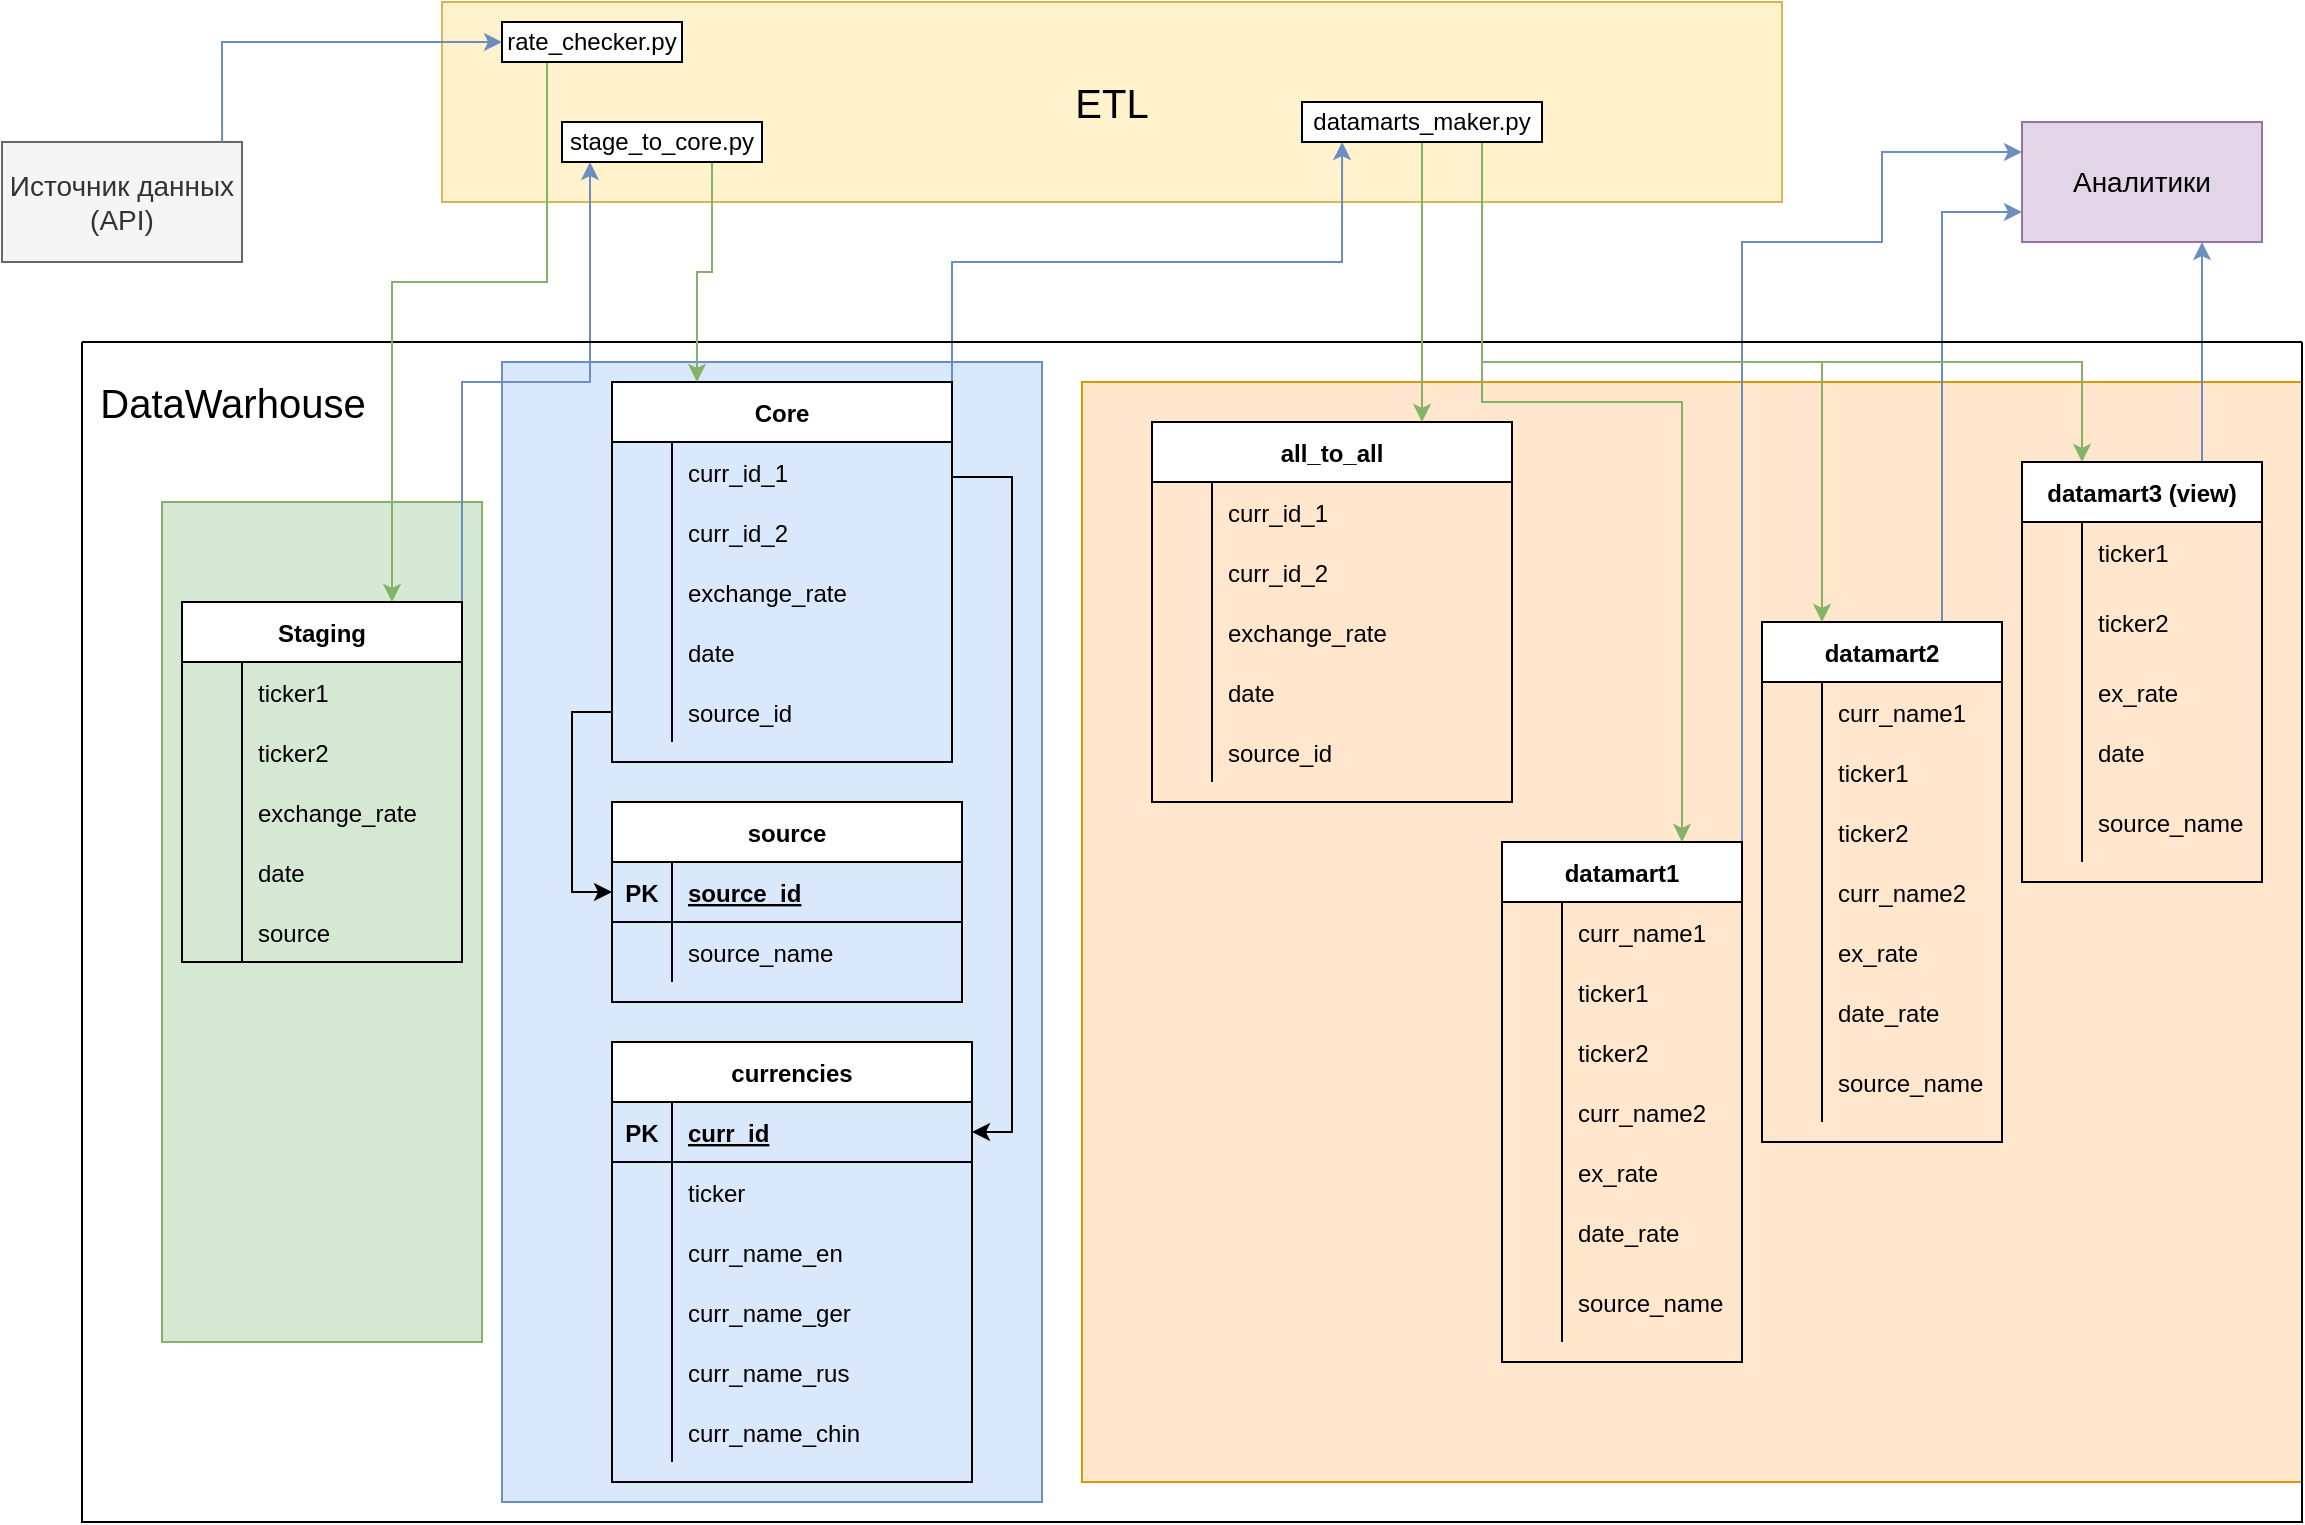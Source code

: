 <mxfile version="14.8.2" type="github">
  <diagram id="nCkO1fu6vcOP9XlbA8yM" name="Page-1">
    <mxGraphModel dx="1459" dy="833" grid="1" gridSize="10" guides="1" tooltips="1" connect="1" arrows="1" fold="1" page="1" pageScale="1" pageWidth="1169" pageHeight="827" background="#ffffff" math="0" shadow="0">
      <root>
        <mxCell id="0" />
        <mxCell id="1" parent="0" />
        <mxCell id="BZU4fYNqjMENKs2myZzt-219" value="" style="rounded=0;whiteSpace=wrap;html=1;strokeColor=#82b366;strokeWidth=1;fillColor=#d5e8d4;" vertex="1" parent="1">
          <mxGeometry x="90" y="300" width="160" height="420" as="geometry" />
        </mxCell>
        <mxCell id="BZU4fYNqjMENKs2myZzt-218" value="" style="rounded=0;whiteSpace=wrap;html=1;strokeColor=#6c8ebf;strokeWidth=1;fillColor=#dae8fc;" vertex="1" parent="1">
          <mxGeometry x="260" y="230" width="270" height="570" as="geometry" />
        </mxCell>
        <mxCell id="BZU4fYNqjMENKs2myZzt-217" value="" style="rounded=0;whiteSpace=wrap;html=1;strokeColor=#d79b00;strokeWidth=1;fillColor=#ffe6cc;" vertex="1" parent="1">
          <mxGeometry x="550" y="240" width="610" height="550" as="geometry" />
        </mxCell>
        <mxCell id="BZU4fYNqjMENKs2myZzt-196" value="&lt;font style=&quot;font-size: 20px&quot;&gt;ETL&lt;/font&gt;" style="rounded=0;whiteSpace=wrap;html=1;fillColor=#fff2cc;strokeColor=#d6b656;" vertex="1" parent="1">
          <mxGeometry x="230" y="50" width="670" height="100" as="geometry" />
        </mxCell>
        <mxCell id="BZU4fYNqjMENKs2myZzt-205" style="edgeStyle=orthogonalEdgeStyle;rounded=0;orthogonalLoop=1;jettySize=auto;html=1;exitX=1;exitY=0;exitDx=0;exitDy=0;entryX=0.14;entryY=1;entryDx=0;entryDy=0;entryPerimeter=0;fillColor=#dae8fc;strokeColor=#6c8ebf;" edge="1" parent="1" source="BZU4fYNqjMENKs2myZzt-1" target="BZU4fYNqjMENKs2myZzt-204">
          <mxGeometry relative="1" as="geometry" />
        </mxCell>
        <mxCell id="BZU4fYNqjMENKs2myZzt-1" value="Staging" style="shape=table;startSize=30;container=1;collapsible=1;childLayout=tableLayout;fixedRows=1;rowLines=0;fontStyle=1;align=center;resizeLast=1;" vertex="1" parent="1">
          <mxGeometry x="100" y="350" width="140" height="180" as="geometry" />
        </mxCell>
        <mxCell id="BZU4fYNqjMENKs2myZzt-5" value="" style="shape=partialRectangle;collapsible=0;dropTarget=0;pointerEvents=0;fillColor=none;top=0;left=0;bottom=0;right=0;points=[[0,0.5],[1,0.5]];portConstraint=eastwest;" vertex="1" parent="BZU4fYNqjMENKs2myZzt-1">
          <mxGeometry y="30" width="140" height="30" as="geometry" />
        </mxCell>
        <mxCell id="BZU4fYNqjMENKs2myZzt-6" value="" style="shape=partialRectangle;connectable=0;fillColor=none;top=0;left=0;bottom=0;right=0;editable=1;overflow=hidden;" vertex="1" parent="BZU4fYNqjMENKs2myZzt-5">
          <mxGeometry width="30" height="30" as="geometry" />
        </mxCell>
        <mxCell id="BZU4fYNqjMENKs2myZzt-7" value="ticker1" style="shape=partialRectangle;connectable=0;fillColor=none;top=0;left=0;bottom=0;right=0;align=left;spacingLeft=6;overflow=hidden;" vertex="1" parent="BZU4fYNqjMENKs2myZzt-5">
          <mxGeometry x="30" width="110" height="30" as="geometry" />
        </mxCell>
        <mxCell id="BZU4fYNqjMENKs2myZzt-8" value="" style="shape=partialRectangle;collapsible=0;dropTarget=0;pointerEvents=0;fillColor=none;top=0;left=0;bottom=0;right=0;points=[[0,0.5],[1,0.5]];portConstraint=eastwest;" vertex="1" parent="BZU4fYNqjMENKs2myZzt-1">
          <mxGeometry y="60" width="140" height="30" as="geometry" />
        </mxCell>
        <mxCell id="BZU4fYNqjMENKs2myZzt-9" value="" style="shape=partialRectangle;connectable=0;fillColor=none;top=0;left=0;bottom=0;right=0;editable=1;overflow=hidden;" vertex="1" parent="BZU4fYNqjMENKs2myZzt-8">
          <mxGeometry width="30" height="30" as="geometry" />
        </mxCell>
        <mxCell id="BZU4fYNqjMENKs2myZzt-10" value="ticker2" style="shape=partialRectangle;connectable=0;fillColor=none;top=0;left=0;bottom=0;right=0;align=left;spacingLeft=6;overflow=hidden;" vertex="1" parent="BZU4fYNqjMENKs2myZzt-8">
          <mxGeometry x="30" width="110" height="30" as="geometry" />
        </mxCell>
        <mxCell id="BZU4fYNqjMENKs2myZzt-11" value="" style="shape=partialRectangle;collapsible=0;dropTarget=0;pointerEvents=0;fillColor=none;top=0;left=0;bottom=0;right=0;points=[[0,0.5],[1,0.5]];portConstraint=eastwest;" vertex="1" parent="BZU4fYNqjMENKs2myZzt-1">
          <mxGeometry y="90" width="140" height="30" as="geometry" />
        </mxCell>
        <mxCell id="BZU4fYNqjMENKs2myZzt-12" value="" style="shape=partialRectangle;connectable=0;fillColor=none;top=0;left=0;bottom=0;right=0;editable=1;overflow=hidden;" vertex="1" parent="BZU4fYNqjMENKs2myZzt-11">
          <mxGeometry width="30" height="30" as="geometry" />
        </mxCell>
        <mxCell id="BZU4fYNqjMENKs2myZzt-13" value="exchange_rate" style="shape=partialRectangle;connectable=0;fillColor=none;top=0;left=0;bottom=0;right=0;align=left;spacingLeft=6;overflow=hidden;" vertex="1" parent="BZU4fYNqjMENKs2myZzt-11">
          <mxGeometry x="30" width="110" height="30" as="geometry" />
        </mxCell>
        <mxCell id="BZU4fYNqjMENKs2myZzt-23" style="shape=partialRectangle;collapsible=0;dropTarget=0;pointerEvents=0;fillColor=none;top=0;left=0;bottom=0;right=0;points=[[0,0.5],[1,0.5]];portConstraint=eastwest;" vertex="1" parent="BZU4fYNqjMENKs2myZzt-1">
          <mxGeometry y="120" width="140" height="30" as="geometry" />
        </mxCell>
        <mxCell id="BZU4fYNqjMENKs2myZzt-24" style="shape=partialRectangle;connectable=0;fillColor=none;top=0;left=0;bottom=0;right=0;editable=1;overflow=hidden;" vertex="1" parent="BZU4fYNqjMENKs2myZzt-23">
          <mxGeometry width="30" height="30" as="geometry" />
        </mxCell>
        <mxCell id="BZU4fYNqjMENKs2myZzt-25" value="date" style="shape=partialRectangle;connectable=0;fillColor=none;top=0;left=0;bottom=0;right=0;align=left;spacingLeft=6;overflow=hidden;" vertex="1" parent="BZU4fYNqjMENKs2myZzt-23">
          <mxGeometry x="30" width="110" height="30" as="geometry" />
        </mxCell>
        <mxCell id="BZU4fYNqjMENKs2myZzt-26" style="shape=partialRectangle;collapsible=0;dropTarget=0;pointerEvents=0;fillColor=none;top=0;left=0;bottom=0;right=0;points=[[0,0.5],[1,0.5]];portConstraint=eastwest;" vertex="1" parent="BZU4fYNqjMENKs2myZzt-1">
          <mxGeometry y="150" width="140" height="30" as="geometry" />
        </mxCell>
        <mxCell id="BZU4fYNqjMENKs2myZzt-27" style="shape=partialRectangle;connectable=0;fillColor=none;top=0;left=0;bottom=0;right=0;editable=1;overflow=hidden;" vertex="1" parent="BZU4fYNqjMENKs2myZzt-26">
          <mxGeometry width="30" height="30" as="geometry" />
        </mxCell>
        <mxCell id="BZU4fYNqjMENKs2myZzt-28" value="source" style="shape=partialRectangle;connectable=0;fillColor=none;top=0;left=0;bottom=0;right=0;align=left;spacingLeft=6;overflow=hidden;" vertex="1" parent="BZU4fYNqjMENKs2myZzt-26">
          <mxGeometry x="30" width="110" height="30" as="geometry" />
        </mxCell>
        <mxCell id="BZU4fYNqjMENKs2myZzt-209" style="edgeStyle=orthogonalEdgeStyle;rounded=0;orthogonalLoop=1;jettySize=auto;html=1;exitX=1;exitY=0;exitDx=0;exitDy=0;entryX=0.167;entryY=1;entryDx=0;entryDy=0;entryPerimeter=0;fillColor=#dae8fc;strokeColor=#6c8ebf;" edge="1" parent="1" source="BZU4fYNqjMENKs2myZzt-29" target="BZU4fYNqjMENKs2myZzt-208">
          <mxGeometry relative="1" as="geometry" />
        </mxCell>
        <mxCell id="BZU4fYNqjMENKs2myZzt-29" value="Core" style="shape=table;startSize=30;container=1;collapsible=1;childLayout=tableLayout;fixedRows=1;rowLines=0;fontStyle=1;align=center;resizeLast=1;" vertex="1" parent="1">
          <mxGeometry x="315" y="240" width="170" height="190" as="geometry" />
        </mxCell>
        <mxCell id="BZU4fYNqjMENKs2myZzt-33" value="" style="shape=partialRectangle;collapsible=0;dropTarget=0;pointerEvents=0;fillColor=none;top=0;left=0;bottom=0;right=0;points=[[0,0.5],[1,0.5]];portConstraint=eastwest;" vertex="1" parent="BZU4fYNqjMENKs2myZzt-29">
          <mxGeometry y="30" width="170" height="30" as="geometry" />
        </mxCell>
        <mxCell id="BZU4fYNqjMENKs2myZzt-34" value="" style="shape=partialRectangle;connectable=0;fillColor=none;top=0;left=0;bottom=0;right=0;editable=1;overflow=hidden;" vertex="1" parent="BZU4fYNqjMENKs2myZzt-33">
          <mxGeometry width="30" height="30" as="geometry" />
        </mxCell>
        <mxCell id="BZU4fYNqjMENKs2myZzt-35" value="curr_id_1" style="shape=partialRectangle;connectable=0;fillColor=none;top=0;left=0;bottom=0;right=0;align=left;spacingLeft=6;overflow=hidden;" vertex="1" parent="BZU4fYNqjMENKs2myZzt-33">
          <mxGeometry x="30" width="140" height="30" as="geometry" />
        </mxCell>
        <mxCell id="BZU4fYNqjMENKs2myZzt-36" value="" style="shape=partialRectangle;collapsible=0;dropTarget=0;pointerEvents=0;fillColor=none;top=0;left=0;bottom=0;right=0;points=[[0,0.5],[1,0.5]];portConstraint=eastwest;" vertex="1" parent="BZU4fYNqjMENKs2myZzt-29">
          <mxGeometry y="60" width="170" height="30" as="geometry" />
        </mxCell>
        <mxCell id="BZU4fYNqjMENKs2myZzt-37" value="" style="shape=partialRectangle;connectable=0;fillColor=none;top=0;left=0;bottom=0;right=0;editable=1;overflow=hidden;" vertex="1" parent="BZU4fYNqjMENKs2myZzt-36">
          <mxGeometry width="30" height="30" as="geometry" />
        </mxCell>
        <mxCell id="BZU4fYNqjMENKs2myZzt-38" value="curr_id_2" style="shape=partialRectangle;connectable=0;fillColor=none;top=0;left=0;bottom=0;right=0;align=left;spacingLeft=6;overflow=hidden;" vertex="1" parent="BZU4fYNqjMENKs2myZzt-36">
          <mxGeometry x="30" width="140" height="30" as="geometry" />
        </mxCell>
        <mxCell id="BZU4fYNqjMENKs2myZzt-39" value="" style="shape=partialRectangle;collapsible=0;dropTarget=0;pointerEvents=0;fillColor=none;top=0;left=0;bottom=0;right=0;points=[[0,0.5],[1,0.5]];portConstraint=eastwest;" vertex="1" parent="BZU4fYNqjMENKs2myZzt-29">
          <mxGeometry y="90" width="170" height="30" as="geometry" />
        </mxCell>
        <mxCell id="BZU4fYNqjMENKs2myZzt-40" value="" style="shape=partialRectangle;connectable=0;fillColor=none;top=0;left=0;bottom=0;right=0;editable=1;overflow=hidden;" vertex="1" parent="BZU4fYNqjMENKs2myZzt-39">
          <mxGeometry width="30" height="30" as="geometry" />
        </mxCell>
        <mxCell id="BZU4fYNqjMENKs2myZzt-41" value="exchange_rate" style="shape=partialRectangle;connectable=0;fillColor=none;top=0;left=0;bottom=0;right=0;align=left;spacingLeft=6;overflow=hidden;" vertex="1" parent="BZU4fYNqjMENKs2myZzt-39">
          <mxGeometry x="30" width="140" height="30" as="geometry" />
        </mxCell>
        <mxCell id="BZU4fYNqjMENKs2myZzt-42" style="shape=partialRectangle;collapsible=0;dropTarget=0;pointerEvents=0;fillColor=none;top=0;left=0;bottom=0;right=0;points=[[0,0.5],[1,0.5]];portConstraint=eastwest;" vertex="1" parent="BZU4fYNqjMENKs2myZzt-29">
          <mxGeometry y="120" width="170" height="30" as="geometry" />
        </mxCell>
        <mxCell id="BZU4fYNqjMENKs2myZzt-43" value="" style="shape=partialRectangle;connectable=0;fillColor=none;top=0;left=0;bottom=0;right=0;editable=1;overflow=hidden;" vertex="1" parent="BZU4fYNqjMENKs2myZzt-42">
          <mxGeometry width="30" height="30" as="geometry" />
        </mxCell>
        <mxCell id="BZU4fYNqjMENKs2myZzt-44" value="date" style="shape=partialRectangle;connectable=0;fillColor=none;top=0;left=0;bottom=0;right=0;align=left;spacingLeft=6;overflow=hidden;" vertex="1" parent="BZU4fYNqjMENKs2myZzt-42">
          <mxGeometry x="30" width="140" height="30" as="geometry" />
        </mxCell>
        <mxCell id="BZU4fYNqjMENKs2myZzt-45" style="shape=partialRectangle;collapsible=0;dropTarget=0;pointerEvents=0;fillColor=none;top=0;left=0;bottom=0;right=0;points=[[0,0.5],[1,0.5]];portConstraint=eastwest;" vertex="1" parent="BZU4fYNqjMENKs2myZzt-29">
          <mxGeometry y="150" width="170" height="30" as="geometry" />
        </mxCell>
        <mxCell id="BZU4fYNqjMENKs2myZzt-46" style="shape=partialRectangle;connectable=0;fillColor=none;top=0;left=0;bottom=0;right=0;editable=1;overflow=hidden;" vertex="1" parent="BZU4fYNqjMENKs2myZzt-45">
          <mxGeometry width="30" height="30" as="geometry" />
        </mxCell>
        <mxCell id="BZU4fYNqjMENKs2myZzt-47" value="source_id" style="shape=partialRectangle;connectable=0;fillColor=none;top=0;left=0;bottom=0;right=0;align=left;spacingLeft=6;overflow=hidden;" vertex="1" parent="BZU4fYNqjMENKs2myZzt-45">
          <mxGeometry x="30" width="140" height="30" as="geometry" />
        </mxCell>
        <mxCell id="BZU4fYNqjMENKs2myZzt-48" value="currencies" style="shape=table;startSize=30;container=1;collapsible=1;childLayout=tableLayout;fixedRows=1;rowLines=0;fontStyle=1;align=center;resizeLast=1;" vertex="1" parent="1">
          <mxGeometry x="315" y="570" width="180" height="220" as="geometry" />
        </mxCell>
        <mxCell id="BZU4fYNqjMENKs2myZzt-49" value="" style="shape=partialRectangle;collapsible=0;dropTarget=0;pointerEvents=0;fillColor=none;top=0;left=0;bottom=1;right=0;points=[[0,0.5],[1,0.5]];portConstraint=eastwest;" vertex="1" parent="BZU4fYNqjMENKs2myZzt-48">
          <mxGeometry y="30" width="180" height="30" as="geometry" />
        </mxCell>
        <mxCell id="BZU4fYNqjMENKs2myZzt-50" value="PK" style="shape=partialRectangle;connectable=0;fillColor=none;top=0;left=0;bottom=0;right=0;fontStyle=1;overflow=hidden;" vertex="1" parent="BZU4fYNqjMENKs2myZzt-49">
          <mxGeometry width="30" height="30" as="geometry" />
        </mxCell>
        <mxCell id="BZU4fYNqjMENKs2myZzt-51" value="curr_id" style="shape=partialRectangle;connectable=0;fillColor=none;top=0;left=0;bottom=0;right=0;align=left;spacingLeft=6;fontStyle=5;overflow=hidden;" vertex="1" parent="BZU4fYNqjMENKs2myZzt-49">
          <mxGeometry x="30" width="150" height="30" as="geometry" />
        </mxCell>
        <mxCell id="BZU4fYNqjMENKs2myZzt-52" value="" style="shape=partialRectangle;collapsible=0;dropTarget=0;pointerEvents=0;fillColor=none;top=0;left=0;bottom=0;right=0;points=[[0,0.5],[1,0.5]];portConstraint=eastwest;" vertex="1" parent="BZU4fYNqjMENKs2myZzt-48">
          <mxGeometry y="60" width="180" height="30" as="geometry" />
        </mxCell>
        <mxCell id="BZU4fYNqjMENKs2myZzt-53" value="" style="shape=partialRectangle;connectable=0;fillColor=none;top=0;left=0;bottom=0;right=0;editable=1;overflow=hidden;" vertex="1" parent="BZU4fYNqjMENKs2myZzt-52">
          <mxGeometry width="30" height="30" as="geometry" />
        </mxCell>
        <mxCell id="BZU4fYNqjMENKs2myZzt-54" value="ticker" style="shape=partialRectangle;connectable=0;fillColor=none;top=0;left=0;bottom=0;right=0;align=left;spacingLeft=6;overflow=hidden;" vertex="1" parent="BZU4fYNqjMENKs2myZzt-52">
          <mxGeometry x="30" width="150" height="30" as="geometry" />
        </mxCell>
        <mxCell id="BZU4fYNqjMENKs2myZzt-55" value="" style="shape=partialRectangle;collapsible=0;dropTarget=0;pointerEvents=0;fillColor=none;top=0;left=0;bottom=0;right=0;points=[[0,0.5],[1,0.5]];portConstraint=eastwest;" vertex="1" parent="BZU4fYNqjMENKs2myZzt-48">
          <mxGeometry y="90" width="180" height="30" as="geometry" />
        </mxCell>
        <mxCell id="BZU4fYNqjMENKs2myZzt-56" value="" style="shape=partialRectangle;connectable=0;fillColor=none;top=0;left=0;bottom=0;right=0;editable=1;overflow=hidden;" vertex="1" parent="BZU4fYNqjMENKs2myZzt-55">
          <mxGeometry width="30" height="30" as="geometry" />
        </mxCell>
        <mxCell id="BZU4fYNqjMENKs2myZzt-57" value="curr_name_en" style="shape=partialRectangle;connectable=0;fillColor=none;top=0;left=0;bottom=0;right=0;align=left;spacingLeft=6;overflow=hidden;" vertex="1" parent="BZU4fYNqjMENKs2myZzt-55">
          <mxGeometry x="30" width="150" height="30" as="geometry" />
        </mxCell>
        <mxCell id="BZU4fYNqjMENKs2myZzt-58" value="" style="shape=partialRectangle;collapsible=0;dropTarget=0;pointerEvents=0;fillColor=none;top=0;left=0;bottom=0;right=0;points=[[0,0.5],[1,0.5]];portConstraint=eastwest;" vertex="1" parent="BZU4fYNqjMENKs2myZzt-48">
          <mxGeometry y="120" width="180" height="30" as="geometry" />
        </mxCell>
        <mxCell id="BZU4fYNqjMENKs2myZzt-59" value="" style="shape=partialRectangle;connectable=0;fillColor=none;top=0;left=0;bottom=0;right=0;editable=1;overflow=hidden;" vertex="1" parent="BZU4fYNqjMENKs2myZzt-58">
          <mxGeometry width="30" height="30" as="geometry" />
        </mxCell>
        <mxCell id="BZU4fYNqjMENKs2myZzt-60" value="curr_name_ger" style="shape=partialRectangle;connectable=0;fillColor=none;top=0;left=0;bottom=0;right=0;align=left;spacingLeft=6;overflow=hidden;" vertex="1" parent="BZU4fYNqjMENKs2myZzt-58">
          <mxGeometry x="30" width="150" height="30" as="geometry" />
        </mxCell>
        <mxCell id="BZU4fYNqjMENKs2myZzt-62" style="shape=partialRectangle;collapsible=0;dropTarget=0;pointerEvents=0;fillColor=none;top=0;left=0;bottom=0;right=0;points=[[0,0.5],[1,0.5]];portConstraint=eastwest;" vertex="1" parent="BZU4fYNqjMENKs2myZzt-48">
          <mxGeometry y="150" width="180" height="30" as="geometry" />
        </mxCell>
        <mxCell id="BZU4fYNqjMENKs2myZzt-63" style="shape=partialRectangle;connectable=0;fillColor=none;top=0;left=0;bottom=0;right=0;editable=1;overflow=hidden;" vertex="1" parent="BZU4fYNqjMENKs2myZzt-62">
          <mxGeometry width="30" height="30" as="geometry" />
        </mxCell>
        <mxCell id="BZU4fYNqjMENKs2myZzt-64" value="curr_name_rus" style="shape=partialRectangle;connectable=0;fillColor=none;top=0;left=0;bottom=0;right=0;align=left;spacingLeft=6;overflow=hidden;" vertex="1" parent="BZU4fYNqjMENKs2myZzt-62">
          <mxGeometry x="30" width="150" height="30" as="geometry" />
        </mxCell>
        <mxCell id="BZU4fYNqjMENKs2myZzt-65" style="shape=partialRectangle;collapsible=0;dropTarget=0;pointerEvents=0;fillColor=none;top=0;left=0;bottom=0;right=0;points=[[0,0.5],[1,0.5]];portConstraint=eastwest;" vertex="1" parent="BZU4fYNqjMENKs2myZzt-48">
          <mxGeometry y="180" width="180" height="30" as="geometry" />
        </mxCell>
        <mxCell id="BZU4fYNqjMENKs2myZzt-66" style="shape=partialRectangle;connectable=0;fillColor=none;top=0;left=0;bottom=0;right=0;editable=1;overflow=hidden;" vertex="1" parent="BZU4fYNqjMENKs2myZzt-65">
          <mxGeometry width="30" height="30" as="geometry" />
        </mxCell>
        <mxCell id="BZU4fYNqjMENKs2myZzt-67" value="curr_name_chin" style="shape=partialRectangle;connectable=0;fillColor=none;top=0;left=0;bottom=0;right=0;align=left;spacingLeft=6;overflow=hidden;" vertex="1" parent="BZU4fYNqjMENKs2myZzt-65">
          <mxGeometry x="30" width="150" height="30" as="geometry" />
        </mxCell>
        <mxCell id="BZU4fYNqjMENKs2myZzt-68" value="source" style="shape=table;startSize=30;container=1;collapsible=1;childLayout=tableLayout;fixedRows=1;rowLines=0;fontStyle=1;align=center;resizeLast=1;" vertex="1" parent="1">
          <mxGeometry x="315" y="450" width="175" height="100" as="geometry" />
        </mxCell>
        <mxCell id="BZU4fYNqjMENKs2myZzt-69" value="" style="shape=partialRectangle;collapsible=0;dropTarget=0;pointerEvents=0;fillColor=none;top=0;left=0;bottom=1;right=0;points=[[0,0.5],[1,0.5]];portConstraint=eastwest;" vertex="1" parent="BZU4fYNqjMENKs2myZzt-68">
          <mxGeometry y="30" width="175" height="30" as="geometry" />
        </mxCell>
        <mxCell id="BZU4fYNqjMENKs2myZzt-70" value="PK" style="shape=partialRectangle;connectable=0;fillColor=none;top=0;left=0;bottom=0;right=0;fontStyle=1;overflow=hidden;" vertex="1" parent="BZU4fYNqjMENKs2myZzt-69">
          <mxGeometry width="30" height="30" as="geometry" />
        </mxCell>
        <mxCell id="BZU4fYNqjMENKs2myZzt-71" value="source_id" style="shape=partialRectangle;connectable=0;fillColor=none;top=0;left=0;bottom=0;right=0;align=left;spacingLeft=6;fontStyle=5;overflow=hidden;" vertex="1" parent="BZU4fYNqjMENKs2myZzt-69">
          <mxGeometry x="30" width="145" height="30" as="geometry" />
        </mxCell>
        <mxCell id="BZU4fYNqjMENKs2myZzt-72" value="" style="shape=partialRectangle;collapsible=0;dropTarget=0;pointerEvents=0;fillColor=none;top=0;left=0;bottom=0;right=0;points=[[0,0.5],[1,0.5]];portConstraint=eastwest;" vertex="1" parent="BZU4fYNqjMENKs2myZzt-68">
          <mxGeometry y="60" width="175" height="30" as="geometry" />
        </mxCell>
        <mxCell id="BZU4fYNqjMENKs2myZzt-73" value="" style="shape=partialRectangle;connectable=0;fillColor=none;top=0;left=0;bottom=0;right=0;editable=1;overflow=hidden;" vertex="1" parent="BZU4fYNqjMENKs2myZzt-72">
          <mxGeometry width="30" height="30" as="geometry" />
        </mxCell>
        <mxCell id="BZU4fYNqjMENKs2myZzt-74" value="source_name" style="shape=partialRectangle;connectable=0;fillColor=none;top=0;left=0;bottom=0;right=0;align=left;spacingLeft=6;overflow=hidden;" vertex="1" parent="BZU4fYNqjMENKs2myZzt-72">
          <mxGeometry x="30" width="145" height="30" as="geometry" />
        </mxCell>
        <mxCell id="BZU4fYNqjMENKs2myZzt-91" value="all_to_all" style="shape=table;startSize=30;container=1;collapsible=1;childLayout=tableLayout;fixedRows=1;rowLines=0;fontStyle=1;align=center;resizeLast=1;" vertex="1" parent="1">
          <mxGeometry x="585" y="260" width="180" height="190" as="geometry" />
        </mxCell>
        <mxCell id="BZU4fYNqjMENKs2myZzt-95" value="" style="shape=partialRectangle;collapsible=0;dropTarget=0;pointerEvents=0;fillColor=none;top=0;left=0;bottom=0;right=0;points=[[0,0.5],[1,0.5]];portConstraint=eastwest;" vertex="1" parent="BZU4fYNqjMENKs2myZzt-91">
          <mxGeometry y="30" width="180" height="30" as="geometry" />
        </mxCell>
        <mxCell id="BZU4fYNqjMENKs2myZzt-96" value="" style="shape=partialRectangle;connectable=0;fillColor=none;top=0;left=0;bottom=0;right=0;editable=1;overflow=hidden;" vertex="1" parent="BZU4fYNqjMENKs2myZzt-95">
          <mxGeometry width="30" height="30" as="geometry" />
        </mxCell>
        <mxCell id="BZU4fYNqjMENKs2myZzt-97" value="curr_id_1" style="shape=partialRectangle;connectable=0;fillColor=none;top=0;left=0;bottom=0;right=0;align=left;spacingLeft=6;overflow=hidden;" vertex="1" parent="BZU4fYNqjMENKs2myZzt-95">
          <mxGeometry x="30" width="150" height="30" as="geometry" />
        </mxCell>
        <mxCell id="BZU4fYNqjMENKs2myZzt-98" value="" style="shape=partialRectangle;collapsible=0;dropTarget=0;pointerEvents=0;fillColor=none;top=0;left=0;bottom=0;right=0;points=[[0,0.5],[1,0.5]];portConstraint=eastwest;" vertex="1" parent="BZU4fYNqjMENKs2myZzt-91">
          <mxGeometry y="60" width="180" height="30" as="geometry" />
        </mxCell>
        <mxCell id="BZU4fYNqjMENKs2myZzt-99" value="" style="shape=partialRectangle;connectable=0;fillColor=none;top=0;left=0;bottom=0;right=0;editable=1;overflow=hidden;" vertex="1" parent="BZU4fYNqjMENKs2myZzt-98">
          <mxGeometry width="30" height="30" as="geometry" />
        </mxCell>
        <mxCell id="BZU4fYNqjMENKs2myZzt-100" value="curr_id_2" style="shape=partialRectangle;connectable=0;fillColor=none;top=0;left=0;bottom=0;right=0;align=left;spacingLeft=6;overflow=hidden;" vertex="1" parent="BZU4fYNqjMENKs2myZzt-98">
          <mxGeometry x="30" width="150" height="30" as="geometry" />
        </mxCell>
        <mxCell id="BZU4fYNqjMENKs2myZzt-101" value="" style="shape=partialRectangle;collapsible=0;dropTarget=0;pointerEvents=0;fillColor=none;top=0;left=0;bottom=0;right=0;points=[[0,0.5],[1,0.5]];portConstraint=eastwest;" vertex="1" parent="BZU4fYNqjMENKs2myZzt-91">
          <mxGeometry y="90" width="180" height="30" as="geometry" />
        </mxCell>
        <mxCell id="BZU4fYNqjMENKs2myZzt-102" value="" style="shape=partialRectangle;connectable=0;fillColor=none;top=0;left=0;bottom=0;right=0;editable=1;overflow=hidden;" vertex="1" parent="BZU4fYNqjMENKs2myZzt-101">
          <mxGeometry width="30" height="30" as="geometry" />
        </mxCell>
        <mxCell id="BZU4fYNqjMENKs2myZzt-103" value="exchange_rate" style="shape=partialRectangle;connectable=0;fillColor=none;top=0;left=0;bottom=0;right=0;align=left;spacingLeft=6;overflow=hidden;" vertex="1" parent="BZU4fYNqjMENKs2myZzt-101">
          <mxGeometry x="30" width="150" height="30" as="geometry" />
        </mxCell>
        <mxCell id="BZU4fYNqjMENKs2myZzt-107" style="shape=partialRectangle;collapsible=0;dropTarget=0;pointerEvents=0;fillColor=none;top=0;left=0;bottom=0;right=0;points=[[0,0.5],[1,0.5]];portConstraint=eastwest;" vertex="1" parent="BZU4fYNqjMENKs2myZzt-91">
          <mxGeometry y="120" width="180" height="30" as="geometry" />
        </mxCell>
        <mxCell id="BZU4fYNqjMENKs2myZzt-108" style="shape=partialRectangle;connectable=0;fillColor=none;top=0;left=0;bottom=0;right=0;editable=1;overflow=hidden;" vertex="1" parent="BZU4fYNqjMENKs2myZzt-107">
          <mxGeometry width="30" height="30" as="geometry" />
        </mxCell>
        <mxCell id="BZU4fYNqjMENKs2myZzt-109" value="date" style="shape=partialRectangle;connectable=0;fillColor=none;top=0;left=0;bottom=0;right=0;align=left;spacingLeft=6;overflow=hidden;" vertex="1" parent="BZU4fYNqjMENKs2myZzt-107">
          <mxGeometry x="30" width="150" height="30" as="geometry" />
        </mxCell>
        <mxCell id="BZU4fYNqjMENKs2myZzt-110" style="shape=partialRectangle;collapsible=0;dropTarget=0;pointerEvents=0;fillColor=none;top=0;left=0;bottom=0;right=0;points=[[0,0.5],[1,0.5]];portConstraint=eastwest;" vertex="1" parent="BZU4fYNqjMENKs2myZzt-91">
          <mxGeometry y="150" width="180" height="30" as="geometry" />
        </mxCell>
        <mxCell id="BZU4fYNqjMENKs2myZzt-111" style="shape=partialRectangle;connectable=0;fillColor=none;top=0;left=0;bottom=0;right=0;editable=1;overflow=hidden;" vertex="1" parent="BZU4fYNqjMENKs2myZzt-110">
          <mxGeometry width="30" height="30" as="geometry" />
        </mxCell>
        <mxCell id="BZU4fYNqjMENKs2myZzt-112" value="source_id" style="shape=partialRectangle;connectable=0;fillColor=none;top=0;left=0;bottom=0;right=0;align=left;spacingLeft=6;overflow=hidden;" vertex="1" parent="BZU4fYNqjMENKs2myZzt-110">
          <mxGeometry x="30" width="150" height="30" as="geometry" />
        </mxCell>
        <mxCell id="BZU4fYNqjMENKs2myZzt-216" style="edgeStyle=orthogonalEdgeStyle;rounded=0;orthogonalLoop=1;jettySize=auto;html=1;exitX=1;exitY=0;exitDx=0;exitDy=0;entryX=0;entryY=0.25;entryDx=0;entryDy=0;fillColor=#dae8fc;strokeColor=#6c8ebf;" edge="1" parent="1" source="BZU4fYNqjMENKs2myZzt-113" target="BZU4fYNqjMENKs2myZzt-199">
          <mxGeometry relative="1" as="geometry">
            <Array as="points">
              <mxPoint x="880" y="170" />
              <mxPoint x="950" y="170" />
              <mxPoint x="950" y="125" />
            </Array>
          </mxGeometry>
        </mxCell>
        <mxCell id="BZU4fYNqjMENKs2myZzt-113" value="datamart1" style="shape=table;startSize=30;container=1;collapsible=1;childLayout=tableLayout;fixedRows=1;rowLines=0;fontStyle=1;align=center;resizeLast=1;" vertex="1" parent="1">
          <mxGeometry x="760" y="470" width="120" height="260" as="geometry" />
        </mxCell>
        <mxCell id="BZU4fYNqjMENKs2myZzt-117" value="" style="shape=partialRectangle;collapsible=0;dropTarget=0;pointerEvents=0;fillColor=none;top=0;left=0;bottom=0;right=0;points=[[0,0.5],[1,0.5]];portConstraint=eastwest;" vertex="1" parent="BZU4fYNqjMENKs2myZzt-113">
          <mxGeometry y="30" width="120" height="30" as="geometry" />
        </mxCell>
        <mxCell id="BZU4fYNqjMENKs2myZzt-118" value="" style="shape=partialRectangle;connectable=0;fillColor=none;top=0;left=0;bottom=0;right=0;editable=1;overflow=hidden;" vertex="1" parent="BZU4fYNqjMENKs2myZzt-117">
          <mxGeometry width="30" height="30" as="geometry" />
        </mxCell>
        <mxCell id="BZU4fYNqjMENKs2myZzt-119" value="curr_name1" style="shape=partialRectangle;connectable=0;fillColor=none;top=0;left=0;bottom=0;right=0;align=left;spacingLeft=6;overflow=hidden;" vertex="1" parent="BZU4fYNqjMENKs2myZzt-117">
          <mxGeometry x="30" width="90" height="30" as="geometry" />
        </mxCell>
        <mxCell id="BZU4fYNqjMENKs2myZzt-120" value="" style="shape=partialRectangle;collapsible=0;dropTarget=0;pointerEvents=0;fillColor=none;top=0;left=0;bottom=0;right=0;points=[[0,0.5],[1,0.5]];portConstraint=eastwest;" vertex="1" parent="BZU4fYNqjMENKs2myZzt-113">
          <mxGeometry y="60" width="120" height="30" as="geometry" />
        </mxCell>
        <mxCell id="BZU4fYNqjMENKs2myZzt-121" value="" style="shape=partialRectangle;connectable=0;fillColor=none;top=0;left=0;bottom=0;right=0;editable=1;overflow=hidden;" vertex="1" parent="BZU4fYNqjMENKs2myZzt-120">
          <mxGeometry width="30" height="30" as="geometry" />
        </mxCell>
        <mxCell id="BZU4fYNqjMENKs2myZzt-122" value="ticker1" style="shape=partialRectangle;connectable=0;fillColor=none;top=0;left=0;bottom=0;right=0;align=left;spacingLeft=6;overflow=hidden;" vertex="1" parent="BZU4fYNqjMENKs2myZzt-120">
          <mxGeometry x="30" width="90" height="30" as="geometry" />
        </mxCell>
        <mxCell id="BZU4fYNqjMENKs2myZzt-123" value="" style="shape=partialRectangle;collapsible=0;dropTarget=0;pointerEvents=0;fillColor=none;top=0;left=0;bottom=0;right=0;points=[[0,0.5],[1,0.5]];portConstraint=eastwest;" vertex="1" parent="BZU4fYNqjMENKs2myZzt-113">
          <mxGeometry y="90" width="120" height="30" as="geometry" />
        </mxCell>
        <mxCell id="BZU4fYNqjMENKs2myZzt-124" value="" style="shape=partialRectangle;connectable=0;fillColor=none;top=0;left=0;bottom=0;right=0;editable=1;overflow=hidden;" vertex="1" parent="BZU4fYNqjMENKs2myZzt-123">
          <mxGeometry width="30" height="30" as="geometry" />
        </mxCell>
        <mxCell id="BZU4fYNqjMENKs2myZzt-125" value="ticker2" style="shape=partialRectangle;connectable=0;fillColor=none;top=0;left=0;bottom=0;right=0;align=left;spacingLeft=6;overflow=hidden;" vertex="1" parent="BZU4fYNqjMENKs2myZzt-123">
          <mxGeometry x="30" width="90" height="30" as="geometry" />
        </mxCell>
        <mxCell id="BZU4fYNqjMENKs2myZzt-126" style="shape=partialRectangle;collapsible=0;dropTarget=0;pointerEvents=0;fillColor=none;top=0;left=0;bottom=0;right=0;points=[[0,0.5],[1,0.5]];portConstraint=eastwest;" vertex="1" parent="BZU4fYNqjMENKs2myZzt-113">
          <mxGeometry y="120" width="120" height="30" as="geometry" />
        </mxCell>
        <mxCell id="BZU4fYNqjMENKs2myZzt-127" style="shape=partialRectangle;connectable=0;fillColor=none;top=0;left=0;bottom=0;right=0;editable=1;overflow=hidden;" vertex="1" parent="BZU4fYNqjMENKs2myZzt-126">
          <mxGeometry width="30" height="30" as="geometry" />
        </mxCell>
        <mxCell id="BZU4fYNqjMENKs2myZzt-128" value="curr_name2" style="shape=partialRectangle;connectable=0;fillColor=none;top=0;left=0;bottom=0;right=0;align=left;spacingLeft=6;overflow=hidden;" vertex="1" parent="BZU4fYNqjMENKs2myZzt-126">
          <mxGeometry x="30" width="90" height="30" as="geometry" />
        </mxCell>
        <mxCell id="BZU4fYNqjMENKs2myZzt-129" style="shape=partialRectangle;collapsible=0;dropTarget=0;pointerEvents=0;fillColor=none;top=0;left=0;bottom=0;right=0;points=[[0,0.5],[1,0.5]];portConstraint=eastwest;" vertex="1" parent="BZU4fYNqjMENKs2myZzt-113">
          <mxGeometry y="150" width="120" height="30" as="geometry" />
        </mxCell>
        <mxCell id="BZU4fYNqjMENKs2myZzt-130" style="shape=partialRectangle;connectable=0;fillColor=none;top=0;left=0;bottom=0;right=0;editable=1;overflow=hidden;" vertex="1" parent="BZU4fYNqjMENKs2myZzt-129">
          <mxGeometry width="30" height="30" as="geometry" />
        </mxCell>
        <mxCell id="BZU4fYNqjMENKs2myZzt-131" value="ex_rate" style="shape=partialRectangle;connectable=0;fillColor=none;top=0;left=0;bottom=0;right=0;align=left;spacingLeft=6;overflow=hidden;" vertex="1" parent="BZU4fYNqjMENKs2myZzt-129">
          <mxGeometry x="30" width="90" height="30" as="geometry" />
        </mxCell>
        <mxCell id="BZU4fYNqjMENKs2myZzt-132" style="shape=partialRectangle;collapsible=0;dropTarget=0;pointerEvents=0;fillColor=none;top=0;left=0;bottom=0;right=0;points=[[0,0.5],[1,0.5]];portConstraint=eastwest;" vertex="1" parent="BZU4fYNqjMENKs2myZzt-113">
          <mxGeometry y="180" width="120" height="30" as="geometry" />
        </mxCell>
        <mxCell id="BZU4fYNqjMENKs2myZzt-133" style="shape=partialRectangle;connectable=0;fillColor=none;top=0;left=0;bottom=0;right=0;editable=1;overflow=hidden;" vertex="1" parent="BZU4fYNqjMENKs2myZzt-132">
          <mxGeometry width="30" height="30" as="geometry" />
        </mxCell>
        <mxCell id="BZU4fYNqjMENKs2myZzt-134" value="date_rate" style="shape=partialRectangle;connectable=0;fillColor=none;top=0;left=0;bottom=0;right=0;align=left;spacingLeft=6;overflow=hidden;" vertex="1" parent="BZU4fYNqjMENKs2myZzt-132">
          <mxGeometry x="30" width="90" height="30" as="geometry" />
        </mxCell>
        <mxCell id="BZU4fYNqjMENKs2myZzt-135" style="shape=partialRectangle;collapsible=0;dropTarget=0;pointerEvents=0;fillColor=none;top=0;left=0;bottom=0;right=0;points=[[0,0.5],[1,0.5]];portConstraint=eastwest;" vertex="1" parent="BZU4fYNqjMENKs2myZzt-113">
          <mxGeometry y="210" width="120" height="40" as="geometry" />
        </mxCell>
        <mxCell id="BZU4fYNqjMENKs2myZzt-136" style="shape=partialRectangle;connectable=0;fillColor=none;top=0;left=0;bottom=0;right=0;editable=1;overflow=hidden;" vertex="1" parent="BZU4fYNqjMENKs2myZzt-135">
          <mxGeometry width="30" height="40" as="geometry" />
        </mxCell>
        <mxCell id="BZU4fYNqjMENKs2myZzt-137" value="source_name" style="shape=partialRectangle;connectable=0;fillColor=none;top=0;left=0;bottom=0;right=0;align=left;spacingLeft=6;overflow=hidden;" vertex="1" parent="BZU4fYNqjMENKs2myZzt-135">
          <mxGeometry x="30" width="90" height="40" as="geometry" />
        </mxCell>
        <mxCell id="BZU4fYNqjMENKs2myZzt-215" style="edgeStyle=orthogonalEdgeStyle;rounded=0;orthogonalLoop=1;jettySize=auto;html=1;exitX=0.75;exitY=0;exitDx=0;exitDy=0;entryX=0;entryY=0.75;entryDx=0;entryDy=0;fillColor=#dae8fc;strokeColor=#6c8ebf;" edge="1" parent="1" source="BZU4fYNqjMENKs2myZzt-144" target="BZU4fYNqjMENKs2myZzt-199">
          <mxGeometry relative="1" as="geometry" />
        </mxCell>
        <mxCell id="BZU4fYNqjMENKs2myZzt-144" value="datamart2" style="shape=table;startSize=30;container=1;collapsible=1;childLayout=tableLayout;fixedRows=1;rowLines=0;fontStyle=1;align=center;resizeLast=1;" vertex="1" parent="1">
          <mxGeometry x="890" y="360" width="120" height="260" as="geometry" />
        </mxCell>
        <mxCell id="BZU4fYNqjMENKs2myZzt-145" value="" style="shape=partialRectangle;collapsible=0;dropTarget=0;pointerEvents=0;fillColor=none;top=0;left=0;bottom=0;right=0;points=[[0,0.5],[1,0.5]];portConstraint=eastwest;" vertex="1" parent="BZU4fYNqjMENKs2myZzt-144">
          <mxGeometry y="30" width="120" height="30" as="geometry" />
        </mxCell>
        <mxCell id="BZU4fYNqjMENKs2myZzt-146" value="" style="shape=partialRectangle;connectable=0;fillColor=none;top=0;left=0;bottom=0;right=0;editable=1;overflow=hidden;" vertex="1" parent="BZU4fYNqjMENKs2myZzt-145">
          <mxGeometry width="30" height="30" as="geometry" />
        </mxCell>
        <mxCell id="BZU4fYNqjMENKs2myZzt-147" value="curr_name1" style="shape=partialRectangle;connectable=0;fillColor=none;top=0;left=0;bottom=0;right=0;align=left;spacingLeft=6;overflow=hidden;" vertex="1" parent="BZU4fYNqjMENKs2myZzt-145">
          <mxGeometry x="30" width="90" height="30" as="geometry" />
        </mxCell>
        <mxCell id="BZU4fYNqjMENKs2myZzt-148" value="" style="shape=partialRectangle;collapsible=0;dropTarget=0;pointerEvents=0;fillColor=none;top=0;left=0;bottom=0;right=0;points=[[0,0.5],[1,0.5]];portConstraint=eastwest;" vertex="1" parent="BZU4fYNqjMENKs2myZzt-144">
          <mxGeometry y="60" width="120" height="30" as="geometry" />
        </mxCell>
        <mxCell id="BZU4fYNqjMENKs2myZzt-149" value="" style="shape=partialRectangle;connectable=0;fillColor=none;top=0;left=0;bottom=0;right=0;editable=1;overflow=hidden;" vertex="1" parent="BZU4fYNqjMENKs2myZzt-148">
          <mxGeometry width="30" height="30" as="geometry" />
        </mxCell>
        <mxCell id="BZU4fYNqjMENKs2myZzt-150" value="ticker1" style="shape=partialRectangle;connectable=0;fillColor=none;top=0;left=0;bottom=0;right=0;align=left;spacingLeft=6;overflow=hidden;" vertex="1" parent="BZU4fYNqjMENKs2myZzt-148">
          <mxGeometry x="30" width="90" height="30" as="geometry" />
        </mxCell>
        <mxCell id="BZU4fYNqjMENKs2myZzt-151" value="" style="shape=partialRectangle;collapsible=0;dropTarget=0;pointerEvents=0;fillColor=none;top=0;left=0;bottom=0;right=0;points=[[0,0.5],[1,0.5]];portConstraint=eastwest;" vertex="1" parent="BZU4fYNqjMENKs2myZzt-144">
          <mxGeometry y="90" width="120" height="30" as="geometry" />
        </mxCell>
        <mxCell id="BZU4fYNqjMENKs2myZzt-152" value="" style="shape=partialRectangle;connectable=0;fillColor=none;top=0;left=0;bottom=0;right=0;editable=1;overflow=hidden;" vertex="1" parent="BZU4fYNqjMENKs2myZzt-151">
          <mxGeometry width="30" height="30" as="geometry" />
        </mxCell>
        <mxCell id="BZU4fYNqjMENKs2myZzt-153" value="ticker2" style="shape=partialRectangle;connectable=0;fillColor=none;top=0;left=0;bottom=0;right=0;align=left;spacingLeft=6;overflow=hidden;" vertex="1" parent="BZU4fYNqjMENKs2myZzt-151">
          <mxGeometry x="30" width="90" height="30" as="geometry" />
        </mxCell>
        <mxCell id="BZU4fYNqjMENKs2myZzt-154" style="shape=partialRectangle;collapsible=0;dropTarget=0;pointerEvents=0;fillColor=none;top=0;left=0;bottom=0;right=0;points=[[0,0.5],[1,0.5]];portConstraint=eastwest;" vertex="1" parent="BZU4fYNqjMENKs2myZzt-144">
          <mxGeometry y="120" width="120" height="30" as="geometry" />
        </mxCell>
        <mxCell id="BZU4fYNqjMENKs2myZzt-155" style="shape=partialRectangle;connectable=0;fillColor=none;top=0;left=0;bottom=0;right=0;editable=1;overflow=hidden;" vertex="1" parent="BZU4fYNqjMENKs2myZzt-154">
          <mxGeometry width="30" height="30" as="geometry" />
        </mxCell>
        <mxCell id="BZU4fYNqjMENKs2myZzt-156" value="curr_name2" style="shape=partialRectangle;connectable=0;fillColor=none;top=0;left=0;bottom=0;right=0;align=left;spacingLeft=6;overflow=hidden;" vertex="1" parent="BZU4fYNqjMENKs2myZzt-154">
          <mxGeometry x="30" width="90" height="30" as="geometry" />
        </mxCell>
        <mxCell id="BZU4fYNqjMENKs2myZzt-157" style="shape=partialRectangle;collapsible=0;dropTarget=0;pointerEvents=0;fillColor=none;top=0;left=0;bottom=0;right=0;points=[[0,0.5],[1,0.5]];portConstraint=eastwest;" vertex="1" parent="BZU4fYNqjMENKs2myZzt-144">
          <mxGeometry y="150" width="120" height="30" as="geometry" />
        </mxCell>
        <mxCell id="BZU4fYNqjMENKs2myZzt-158" style="shape=partialRectangle;connectable=0;fillColor=none;top=0;left=0;bottom=0;right=0;editable=1;overflow=hidden;" vertex="1" parent="BZU4fYNqjMENKs2myZzt-157">
          <mxGeometry width="30" height="30" as="geometry" />
        </mxCell>
        <mxCell id="BZU4fYNqjMENKs2myZzt-159" value="ex_rate" style="shape=partialRectangle;connectable=0;fillColor=none;top=0;left=0;bottom=0;right=0;align=left;spacingLeft=6;overflow=hidden;" vertex="1" parent="BZU4fYNqjMENKs2myZzt-157">
          <mxGeometry x="30" width="90" height="30" as="geometry" />
        </mxCell>
        <mxCell id="BZU4fYNqjMENKs2myZzt-160" style="shape=partialRectangle;collapsible=0;dropTarget=0;pointerEvents=0;fillColor=none;top=0;left=0;bottom=0;right=0;points=[[0,0.5],[1,0.5]];portConstraint=eastwest;" vertex="1" parent="BZU4fYNqjMENKs2myZzt-144">
          <mxGeometry y="180" width="120" height="30" as="geometry" />
        </mxCell>
        <mxCell id="BZU4fYNqjMENKs2myZzt-161" style="shape=partialRectangle;connectable=0;fillColor=none;top=0;left=0;bottom=0;right=0;editable=1;overflow=hidden;" vertex="1" parent="BZU4fYNqjMENKs2myZzt-160">
          <mxGeometry width="30" height="30" as="geometry" />
        </mxCell>
        <mxCell id="BZU4fYNqjMENKs2myZzt-162" value="date_rate" style="shape=partialRectangle;connectable=0;fillColor=none;top=0;left=0;bottom=0;right=0;align=left;spacingLeft=6;overflow=hidden;" vertex="1" parent="BZU4fYNqjMENKs2myZzt-160">
          <mxGeometry x="30" width="90" height="30" as="geometry" />
        </mxCell>
        <mxCell id="BZU4fYNqjMENKs2myZzt-163" style="shape=partialRectangle;collapsible=0;dropTarget=0;pointerEvents=0;fillColor=none;top=0;left=0;bottom=0;right=0;points=[[0,0.5],[1,0.5]];portConstraint=eastwest;" vertex="1" parent="BZU4fYNqjMENKs2myZzt-144">
          <mxGeometry y="210" width="120" height="40" as="geometry" />
        </mxCell>
        <mxCell id="BZU4fYNqjMENKs2myZzt-164" style="shape=partialRectangle;connectable=0;fillColor=none;top=0;left=0;bottom=0;right=0;editable=1;overflow=hidden;" vertex="1" parent="BZU4fYNqjMENKs2myZzt-163">
          <mxGeometry width="30" height="40" as="geometry" />
        </mxCell>
        <mxCell id="BZU4fYNqjMENKs2myZzt-165" value="source_name" style="shape=partialRectangle;connectable=0;fillColor=none;top=0;left=0;bottom=0;right=0;align=left;spacingLeft=6;overflow=hidden;" vertex="1" parent="BZU4fYNqjMENKs2myZzt-163">
          <mxGeometry x="30" width="90" height="40" as="geometry" />
        </mxCell>
        <mxCell id="BZU4fYNqjMENKs2myZzt-213" style="edgeStyle=orthogonalEdgeStyle;rounded=0;orthogonalLoop=1;jettySize=auto;html=1;exitX=0.25;exitY=0;exitDx=0;exitDy=0;entryX=0.25;entryY=0;entryDx=0;entryDy=0;fillColor=#d5e8d4;strokeColor=#82b366;" edge="1" parent="1" target="BZU4fYNqjMENKs2myZzt-166">
          <mxGeometry relative="1" as="geometry">
            <mxPoint x="920" y="240" as="sourcePoint" />
            <Array as="points">
              <mxPoint x="920" y="230" />
              <mxPoint x="1050" y="230" />
            </Array>
          </mxGeometry>
        </mxCell>
        <mxCell id="BZU4fYNqjMENKs2myZzt-214" style="edgeStyle=orthogonalEdgeStyle;rounded=0;orthogonalLoop=1;jettySize=auto;html=1;exitX=0.75;exitY=0;exitDx=0;exitDy=0;entryX=0.75;entryY=1;entryDx=0;entryDy=0;fillColor=#dae8fc;strokeColor=#6c8ebf;" edge="1" parent="1" source="BZU4fYNqjMENKs2myZzt-166" target="BZU4fYNqjMENKs2myZzt-199">
          <mxGeometry relative="1" as="geometry" />
        </mxCell>
        <mxCell id="BZU4fYNqjMENKs2myZzt-166" value="datamart3 (view)" style="shape=table;startSize=30;container=1;collapsible=1;childLayout=tableLayout;fixedRows=1;rowLines=0;fontStyle=1;align=center;resizeLast=1;" vertex="1" parent="1">
          <mxGeometry x="1020" y="280" width="120" height="210" as="geometry" />
        </mxCell>
        <mxCell id="BZU4fYNqjMENKs2myZzt-170" value="" style="shape=partialRectangle;collapsible=0;dropTarget=0;pointerEvents=0;fillColor=none;top=0;left=0;bottom=0;right=0;points=[[0,0.5],[1,0.5]];portConstraint=eastwest;" vertex="1" parent="BZU4fYNqjMENKs2myZzt-166">
          <mxGeometry y="30" width="120" height="30" as="geometry" />
        </mxCell>
        <mxCell id="BZU4fYNqjMENKs2myZzt-171" value="" style="shape=partialRectangle;connectable=0;fillColor=none;top=0;left=0;bottom=0;right=0;editable=1;overflow=hidden;" vertex="1" parent="BZU4fYNqjMENKs2myZzt-170">
          <mxGeometry width="30" height="30" as="geometry" />
        </mxCell>
        <mxCell id="BZU4fYNqjMENKs2myZzt-172" value="ticker1" style="shape=partialRectangle;connectable=0;fillColor=none;top=0;left=0;bottom=0;right=0;align=left;spacingLeft=6;overflow=hidden;" vertex="1" parent="BZU4fYNqjMENKs2myZzt-170">
          <mxGeometry x="30" width="90" height="30" as="geometry" />
        </mxCell>
        <mxCell id="BZU4fYNqjMENKs2myZzt-173" value="" style="shape=partialRectangle;collapsible=0;dropTarget=0;pointerEvents=0;fillColor=none;top=0;left=0;bottom=0;right=0;points=[[0,0.5],[1,0.5]];portConstraint=eastwest;" vertex="1" parent="BZU4fYNqjMENKs2myZzt-166">
          <mxGeometry y="60" width="120" height="40" as="geometry" />
        </mxCell>
        <mxCell id="BZU4fYNqjMENKs2myZzt-174" value="" style="shape=partialRectangle;connectable=0;fillColor=none;top=0;left=0;bottom=0;right=0;editable=1;overflow=hidden;" vertex="1" parent="BZU4fYNqjMENKs2myZzt-173">
          <mxGeometry width="30" height="40" as="geometry" />
        </mxCell>
        <mxCell id="BZU4fYNqjMENKs2myZzt-175" value="ticker2" style="shape=partialRectangle;connectable=0;fillColor=none;top=0;left=0;bottom=0;right=0;align=left;spacingLeft=6;overflow=hidden;" vertex="1" parent="BZU4fYNqjMENKs2myZzt-173">
          <mxGeometry x="30" width="90" height="40" as="geometry" />
        </mxCell>
        <mxCell id="BZU4fYNqjMENKs2myZzt-179" style="shape=partialRectangle;collapsible=0;dropTarget=0;pointerEvents=0;fillColor=none;top=0;left=0;bottom=0;right=0;points=[[0,0.5],[1,0.5]];portConstraint=eastwest;" vertex="1" parent="BZU4fYNqjMENKs2myZzt-166">
          <mxGeometry y="100" width="120" height="30" as="geometry" />
        </mxCell>
        <mxCell id="BZU4fYNqjMENKs2myZzt-180" style="shape=partialRectangle;connectable=0;fillColor=none;top=0;left=0;bottom=0;right=0;editable=1;overflow=hidden;" vertex="1" parent="BZU4fYNqjMENKs2myZzt-179">
          <mxGeometry width="30" height="30" as="geometry" />
        </mxCell>
        <mxCell id="BZU4fYNqjMENKs2myZzt-181" value="ex_rate" style="shape=partialRectangle;connectable=0;fillColor=none;top=0;left=0;bottom=0;right=0;align=left;spacingLeft=6;overflow=hidden;" vertex="1" parent="BZU4fYNqjMENKs2myZzt-179">
          <mxGeometry x="30" width="90" height="30" as="geometry" />
        </mxCell>
        <mxCell id="BZU4fYNqjMENKs2myZzt-182" style="shape=partialRectangle;collapsible=0;dropTarget=0;pointerEvents=0;fillColor=none;top=0;left=0;bottom=0;right=0;points=[[0,0.5],[1,0.5]];portConstraint=eastwest;" vertex="1" parent="BZU4fYNqjMENKs2myZzt-166">
          <mxGeometry y="130" width="120" height="30" as="geometry" />
        </mxCell>
        <mxCell id="BZU4fYNqjMENKs2myZzt-183" style="shape=partialRectangle;connectable=0;fillColor=none;top=0;left=0;bottom=0;right=0;editable=1;overflow=hidden;" vertex="1" parent="BZU4fYNqjMENKs2myZzt-182">
          <mxGeometry width="30" height="30" as="geometry" />
        </mxCell>
        <mxCell id="BZU4fYNqjMENKs2myZzt-184" value="date" style="shape=partialRectangle;connectable=0;fillColor=none;top=0;left=0;bottom=0;right=0;align=left;spacingLeft=6;overflow=hidden;" vertex="1" parent="BZU4fYNqjMENKs2myZzt-182">
          <mxGeometry x="30" width="90" height="30" as="geometry" />
        </mxCell>
        <mxCell id="BZU4fYNqjMENKs2myZzt-185" style="shape=partialRectangle;collapsible=0;dropTarget=0;pointerEvents=0;fillColor=none;top=0;left=0;bottom=0;right=0;points=[[0,0.5],[1,0.5]];portConstraint=eastwest;" vertex="1" parent="BZU4fYNqjMENKs2myZzt-166">
          <mxGeometry y="160" width="120" height="40" as="geometry" />
        </mxCell>
        <mxCell id="BZU4fYNqjMENKs2myZzt-186" style="shape=partialRectangle;connectable=0;fillColor=none;top=0;left=0;bottom=0;right=0;editable=1;overflow=hidden;" vertex="1" parent="BZU4fYNqjMENKs2myZzt-185">
          <mxGeometry width="30" height="40" as="geometry" />
        </mxCell>
        <mxCell id="BZU4fYNqjMENKs2myZzt-187" value="source_name" style="shape=partialRectangle;connectable=0;fillColor=none;top=0;left=0;bottom=0;right=0;align=left;spacingLeft=6;overflow=hidden;" vertex="1" parent="BZU4fYNqjMENKs2myZzt-185">
          <mxGeometry x="30" width="90" height="40" as="geometry" />
        </mxCell>
        <mxCell id="BZU4fYNqjMENKs2myZzt-197" value="&lt;font style=&quot;font-size: 14px&quot;&gt;Источник данных (API)&lt;br&gt;&lt;/font&gt;" style="rounded=0;whiteSpace=wrap;html=1;fillColor=#f5f5f5;strokeColor=#666666;fontColor=#333333;" vertex="1" parent="1">
          <mxGeometry x="10" y="120" width="120" height="60" as="geometry" />
        </mxCell>
        <mxCell id="BZU4fYNqjMENKs2myZzt-198" value="" style="swimlane;startSize=0;" vertex="1" parent="1">
          <mxGeometry x="50" y="220" width="1110" height="590" as="geometry" />
        </mxCell>
        <mxCell id="BZU4fYNqjMENKs2myZzt-200" value="&lt;font style=&quot;font-size: 20px&quot;&gt;DataWarhouse&lt;/font&gt;" style="text;html=1;align=center;verticalAlign=middle;resizable=0;points=[];autosize=1;strokeColor=none;" vertex="1" parent="BZU4fYNqjMENKs2myZzt-198">
          <mxGeometry y="20" width="150" height="20" as="geometry" />
        </mxCell>
        <mxCell id="BZU4fYNqjMENKs2myZzt-199" value="&lt;font style=&quot;font-size: 14px&quot;&gt;Аналитики&lt;/font&gt;" style="rounded=0;whiteSpace=wrap;html=1;fillColor=#e1d5e7;strokeColor=#9673a6;" vertex="1" parent="1">
          <mxGeometry x="1020" y="110" width="120" height="60" as="geometry" />
        </mxCell>
        <mxCell id="BZU4fYNqjMENKs2myZzt-202" style="edgeStyle=orthogonalEdgeStyle;rounded=0;orthogonalLoop=1;jettySize=auto;html=1;exitX=0.917;exitY=0;exitDx=0;exitDy=0;entryX=0;entryY=0.5;entryDx=0;entryDy=0;exitPerimeter=0;fillColor=#dae8fc;strokeColor=#6c8ebf;" edge="1" parent="1" source="BZU4fYNqjMENKs2myZzt-197" target="BZU4fYNqjMENKs2myZzt-201">
          <mxGeometry relative="1" as="geometry" />
        </mxCell>
        <mxCell id="BZU4fYNqjMENKs2myZzt-203" style="edgeStyle=orthogonalEdgeStyle;rounded=0;orthogonalLoop=1;jettySize=auto;html=1;exitX=0.25;exitY=1;exitDx=0;exitDy=0;entryX=0.75;entryY=0;entryDx=0;entryDy=0;fillColor=#d5e8d4;strokeColor=#82b366;" edge="1" parent="1" source="BZU4fYNqjMENKs2myZzt-201" target="BZU4fYNqjMENKs2myZzt-1">
          <mxGeometry relative="1" as="geometry">
            <mxPoint x="180" y="350" as="targetPoint" />
            <Array as="points">
              <mxPoint x="283" y="190" />
              <mxPoint x="205" y="190" />
            </Array>
          </mxGeometry>
        </mxCell>
        <mxCell id="BZU4fYNqjMENKs2myZzt-201" value="rate_checker.py" style="text;html=1;align=center;verticalAlign=middle;whiteSpace=wrap;rounded=0;fillColor=#ffffff;strokeColor=#000000;strokeWidth=1;" vertex="1" parent="1">
          <mxGeometry x="260" y="60" width="90" height="20" as="geometry" />
        </mxCell>
        <mxCell id="BZU4fYNqjMENKs2myZzt-206" style="edgeStyle=orthogonalEdgeStyle;rounded=0;orthogonalLoop=1;jettySize=auto;html=1;exitX=0.75;exitY=1;exitDx=0;exitDy=0;entryX=0.25;entryY=0;entryDx=0;entryDy=0;fillColor=#d5e8d4;strokeColor=#82b366;" edge="1" parent="1" source="BZU4fYNqjMENKs2myZzt-204" target="BZU4fYNqjMENKs2myZzt-29">
          <mxGeometry relative="1" as="geometry" />
        </mxCell>
        <mxCell id="BZU4fYNqjMENKs2myZzt-204" value="stage_to_core.py" style="text;html=1;align=center;verticalAlign=middle;whiteSpace=wrap;rounded=0;fillColor=#ffffff;strokeColor=#000000;" vertex="1" parent="1">
          <mxGeometry x="290" y="110" width="100" height="20" as="geometry" />
        </mxCell>
        <mxCell id="BZU4fYNqjMENKs2myZzt-210" style="edgeStyle=orthogonalEdgeStyle;rounded=0;orthogonalLoop=1;jettySize=auto;html=1;exitX=0.5;exitY=1;exitDx=0;exitDy=0;entryX=0.75;entryY=0;entryDx=0;entryDy=0;fillColor=#d5e8d4;strokeColor=#82b366;" edge="1" parent="1" source="BZU4fYNqjMENKs2myZzt-208" target="BZU4fYNqjMENKs2myZzt-91">
          <mxGeometry relative="1" as="geometry" />
        </mxCell>
        <mxCell id="BZU4fYNqjMENKs2myZzt-211" style="edgeStyle=orthogonalEdgeStyle;rounded=0;orthogonalLoop=1;jettySize=auto;html=1;exitX=0.75;exitY=1;exitDx=0;exitDy=0;entryX=0.25;entryY=0;entryDx=0;entryDy=0;fillColor=#d5e8d4;strokeColor=#82b366;" edge="1" parent="1" source="BZU4fYNqjMENKs2myZzt-208" target="BZU4fYNqjMENKs2myZzt-144">
          <mxGeometry relative="1" as="geometry">
            <Array as="points">
              <mxPoint x="750" y="230" />
              <mxPoint x="920" y="230" />
            </Array>
          </mxGeometry>
        </mxCell>
        <mxCell id="BZU4fYNqjMENKs2myZzt-212" style="edgeStyle=orthogonalEdgeStyle;rounded=0;orthogonalLoop=1;jettySize=auto;html=1;exitX=0.75;exitY=1;exitDx=0;exitDy=0;entryX=0.75;entryY=0;entryDx=0;entryDy=0;fillColor=#d5e8d4;strokeColor=#82b366;" edge="1" parent="1" source="BZU4fYNqjMENKs2myZzt-208" target="BZU4fYNqjMENKs2myZzt-113">
          <mxGeometry relative="1" as="geometry">
            <Array as="points">
              <mxPoint x="750" y="250" />
              <mxPoint x="850" y="250" />
            </Array>
          </mxGeometry>
        </mxCell>
        <mxCell id="BZU4fYNqjMENKs2myZzt-208" value="datamarts_maker.py" style="text;html=1;align=center;verticalAlign=middle;whiteSpace=wrap;rounded=0;fillColor=#ffffff;strokeColor=#000000;" vertex="1" parent="1">
          <mxGeometry x="660" y="100" width="120" height="20" as="geometry" />
        </mxCell>
        <mxCell id="BZU4fYNqjMENKs2myZzt-226" style="edgeStyle=orthogonalEdgeStyle;rounded=0;orthogonalLoop=1;jettySize=auto;html=1;exitX=1;exitY=0.25;exitDx=0;exitDy=0;entryX=1;entryY=0.5;entryDx=0;entryDy=0;" edge="1" parent="1" source="BZU4fYNqjMENKs2myZzt-29" target="BZU4fYNqjMENKs2myZzt-49">
          <mxGeometry relative="1" as="geometry" />
        </mxCell>
        <mxCell id="BZU4fYNqjMENKs2myZzt-225" style="edgeStyle=orthogonalEdgeStyle;rounded=0;orthogonalLoop=1;jettySize=auto;html=1;exitX=0;exitY=0.5;exitDx=0;exitDy=0;entryX=0;entryY=0.5;entryDx=0;entryDy=0;" edge="1" parent="1" source="BZU4fYNqjMENKs2myZzt-45" target="BZU4fYNqjMENKs2myZzt-69">
          <mxGeometry relative="1" as="geometry" />
        </mxCell>
      </root>
    </mxGraphModel>
  </diagram>
</mxfile>
